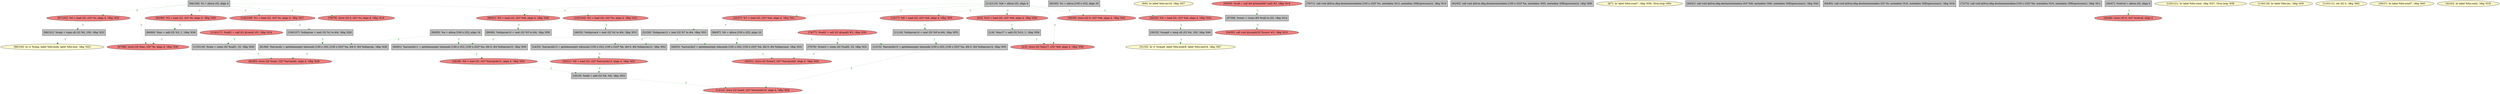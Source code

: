 
digraph G {


node181 [fillcolor=grey,label="[23/26]  %idxprom12 = zext i32 %7 to i64, !dbg !652",shape=rectangle,style=filled ]
node180 [fillcolor=grey,label="[98/101]  %cmp = icmp ult i32 %0, 100, !dbg !622",shape=rectangle,style=filled ]
node179 [fillcolor=lightcoral,label="[114/117]  %call1 = call i32 @rand() #3, !dbg !624",shape=ellipse,style=filled ]
node175 [fillcolor=lightcoral,label="[67/68]  store i32 %inc, i32* %i, align 4, !dbg !636",shape=ellipse,style=filled ]
node173 [fillcolor=lightcoral,label="[105/108]  %1 = load i32, i32* %i, align 4, !dbg !627",shape=ellipse,style=filled ]
node171 [fillcolor=lightcoral,label="[13/14]  store i32 %add, i32* %arrayidx15, align 4, !dbg !656",shape=ellipse,style=filled ]
node170 [fillcolor=lightcoral,label="[88/91]  %5 = load i32, i32* %i6, align 4, !dbg !648",shape=ellipse,style=filled ]
node169 [fillcolor=grey,label="[92/93]  %c = alloca [100 x i32], align 16",shape=rectangle,style=filled ]
node168 [fillcolor=grey,label="[106/107]  %idxprom = zext i32 %1 to i64, !dbg !628",shape=rectangle,style=filled ]
node165 [fillcolor=lightcoral,label="[38/39]  store i32 0, i32* %i6, align 4, !dbg !642",shape=ellipse,style=filled ]
node174 [fillcolor=lightcoral,label="[103/104]  %2 = load i32, i32* %i, align 4, !dbg !632",shape=ellipse,style=filled ]
node164 [fillcolor=lemonchiffon,label="[8/9]  br label %for.inc16, !dbg !657",shape=ellipse,style=filled ]
node159 [fillcolor=grey,label="[94/109]  %i = alloca i32, align 4",shape=rectangle,style=filled ]
node178 [fillcolor=grey,label="[1/4]  %inc17 = add i32 %10, 1, !dbg !658",shape=rectangle,style=filled ]
node177 [fillcolor=lemonchiffon,label="[31/32]  br i1 %cmp8, label %for.body9, label %for.end18, !dbg !647",shape=ellipse,style=filled ]
node136 [fillcolor=lemonchiffon,label="[99/100]  br i1 %cmp, label %for.body, label %for.end, !dbg !623",shape=ellipse,style=filled ]
node161 [fillcolor=lightcoral,label="[28/29]  %6 = load i32, i32* %arrayidx11, align 4, !dbg !650",shape=ellipse,style=filled ]
node129 [fillcolor=lightcoral,label="[56/59]  %call = call i64 @time(i64* null) #3, !dbg !614",shape=ellipse,style=filled ]
node130 [fillcolor=grey,label="[70/71]  call void @llvm.dbg.declare(metadata [100 x i32]* %c, metadata !612, metadata !DIExpression()), !dbg !613",shape=rectangle,style=filled ]
node125 [fillcolor=grey,label="[62/63]  call void @llvm.dbg.declare(metadata [100 x i32]* %a, metadata !605, metadata !DIExpression()), !dbg !609",shape=rectangle,style=filled ]
node163 [fillcolor=lemonchiffon,label="[6/7]  br label %for.cond7, !dbg !659, !llvm.loop !660",shape=ellipse,style=filled ]
node135 [fillcolor=grey,label="[57/58]  %conv = trunc i64 %call to i32, !dbg !614",shape=rectangle,style=filled ]
node160 [fillcolor=grey,label="[40/41]  call void @llvm.dbg.declare(metadata i32* %i6, metadata !640, metadata !DIExpression()), !dbg !642",shape=rectangle,style=filled ]
node132 [fillcolor=lightcoral,label="[2/3]  store i32 %inc17, i32* %i6, align 4, !dbg !658",shape=ellipse,style=filled ]
node137 [fillcolor=grey,label="[81/84]  %arrayidx = getelementptr inbounds [100 x i32], [100 x i32]* %a, i64 0, i64 %idxprom, !dbg !628",shape=rectangle,style=filled ]
node162 [fillcolor=grey,label="[11/16]  %idxprom14 = zext i32 %9 to i64, !dbg !655",shape=rectangle,style=filled ]
node142 [fillcolor=grey,label="[75/76]  %rem3 = urem i32 %call2, 10, !dbg !631",shape=rectangle,style=filled ]
node150 [fillcolor=grey,label="[30/33]  %cmp8 = icmp ult i32 %4, 100, !dbg !646",shape=rectangle,style=filled ]
node154 [fillcolor=lightcoral,label="[10/17]  %9 = load i32, i32* %i6, align 4, !dbg !654",shape=ellipse,style=filled ]
node152 [fillcolor=lightcoral,label="[74/77]  %call2 = call i32 @rand() #3, !dbg !630",shape=ellipse,style=filled ]
node167 [fillcolor=lightcoral,label="[50/51]  store i32 %rem3, i32* %arrayidx5, align 4, !dbg !634",shape=ellipse,style=filled ]
node128 [fillcolor=grey,label="[66/69]  %inc = add i32 %3, 1, !dbg !636",shape=rectangle,style=filled ]
node166 [fillcolor=lightcoral,label="[20/21]  %8 = load i32, i32* %arrayidx13, align 4, !dbg !652",shape=ellipse,style=filled ]
node127 [fillcolor=grey,label="[64/65]  call void @llvm.dbg.declare(metadata i32* %i, metadata !616, metadata !DIExpression()), !dbg !618",shape=rectangle,style=filled ]
node131 [fillcolor=grey,label="[72/73]  call void @llvm.dbg.declare(metadata [100 x i32]* %b, metadata !610, metadata !DIExpression()), !dbg !611",shape=rectangle,style=filled ]
node149 [fillcolor=grey,label="[18/19]  %add = add i32 %6, %8, !dbg !653",shape=rectangle,style=filled ]
node134 [fillcolor=grey,label="[80/85]  %a = alloca [100 x i32], align 16",shape=rectangle,style=filled ]
node122 [fillcolor=grey,label="[49/52]  %arrayidx5 = getelementptr inbounds [100 x i32], [100 x i32]* %b, i64 0, i64 %idxprom4, !dbg !633",shape=rectangle,style=filled ]
node124 [fillcolor=grey,label="[60/61]  %arrayidx11 = getelementptr inbounds [100 x i32], [100 x i32]* %a, i64 0, i64 %idxprom10, !dbg !650",shape=rectangle,style=filled ]
node158 [fillcolor=lightcoral,label="[0/5]  %10 = load i32, i32* %i6, align 4, !dbg !658",shape=ellipse,style=filled ]
node133 [fillcolor=lightcoral,label="[78/79]  store i32 0, i32* %i, align 4, !dbg !618",shape=ellipse,style=filled ]
node182 [fillcolor=grey,label="[12/15]  %arrayidx15 = getelementptr inbounds [100 x i32], [100 x i32]* %a, i64 0, i64 %idxprom14, !dbg !655",shape=rectangle,style=filled ]
node126 [fillcolor=grey,label="[48/53]  %idxprom4 = zext i32 %2 to i64, !dbg !633",shape=rectangle,style=filled ]
node123 [fillcolor=lightcoral,label="[54/55]  call void @srand(i32 %conv) #3, !dbg !615",shape=ellipse,style=filled ]
node138 [fillcolor=lightcoral,label="[95/96]  %3 = load i32, i32* %i, align 4, !dbg !636",shape=ellipse,style=filled ]
node139 [fillcolor=grey,label="[86/87]  %b = alloca [100 x i32], align 16",shape=rectangle,style=filled ]
node141 [fillcolor=grey,label="[115/116]  %rem = urem i32 %call1, 10, !dbg !626",shape=rectangle,style=filled ]
node176 [fillcolor=lightcoral,label="[82/83]  store i32 %rem, i32* %arrayidx, align 4, !dbg !629",shape=ellipse,style=filled ]
node156 [fillcolor=grey,label="[24/25]  %arrayidx13 = getelementptr inbounds [100 x i32], [100 x i32]* %b, i64 0, i64 %idxprom12, !dbg !652",shape=rectangle,style=filled ]
node151 [fillcolor=lightcoral,label="[45/46]  store i32 0, i32* %retval, align 4",shape=ellipse,style=filled ]
node140 [fillcolor=grey,label="[89/90]  %idxprom10 = zext i32 %5 to i64, !dbg !650",shape=rectangle,style=filled ]
node143 [fillcolor=lemonchiffon,label="[120/121]  br label %for.cond, !dbg !637, !llvm.loop !638",shape=ellipse,style=filled ]
node148 [fillcolor=lightcoral,label="[34/35]  %4 = load i32, i32* %i6, align 4, !dbg !644",shape=ellipse,style=filled ]
node144 [fillcolor=lemonchiffon,label="[118/119]  br label %for.inc, !dbg !635",shape=ellipse,style=filled ]
node145 [fillcolor=lemonchiffon,label="[110/111]  ret i32 0, !dbg !662",shape=ellipse,style=filled ]
node172 [fillcolor=lightcoral,label="[97/102]  %0 = load i32, i32* %i, align 4, !dbg !620",shape=ellipse,style=filled ]
node147 [fillcolor=lemonchiffon,label="[36/37]  br label %for.cond7, !dbg !643",shape=ellipse,style=filled ]
node155 [fillcolor=lemonchiffon,label="[42/43]  br label %for.cond, !dbg !619",shape=ellipse,style=filled ]
node146 [fillcolor=grey,label="[112/113]  %i6 = alloca i32, align 4",shape=rectangle,style=filled ]
node153 [fillcolor=lightcoral,label="[22/27]  %7 = load i32, i32* %i6, align 4, !dbg !651",shape=ellipse,style=filled ]
node157 [fillcolor=grey,label="[44/47]  %retval = alloca i32, align 4",shape=rectangle,style=filled ]

node146->node153 [style=dotted,color=forestgreen,label="T",fontcolor=forestgreen ]
node159->node172 [style=dotted,color=forestgreen,label="T",fontcolor=forestgreen ]
node166->node149 [style=dotted,color=forestgreen,label="T",fontcolor=forestgreen ]
node159->node175 [style=dotted,color=forestgreen,label="T",fontcolor=forestgreen ]
node159->node174 [style=dotted,color=forestgreen,label="T",fontcolor=forestgreen ]
node178->node132 [style=dotted,color=forestgreen,label="T",fontcolor=forestgreen ]
node156->node166 [style=dotted,color=forestgreen,label="T",fontcolor=forestgreen ]
node148->node150 [style=dotted,color=forestgreen,label="T",fontcolor=forestgreen ]
node146->node158 [style=dotted,color=forestgreen,label="T",fontcolor=forestgreen ]
node149->node171 [style=dotted,color=forestgreen,label="T",fontcolor=forestgreen ]
node141->node176 [style=dotted,color=forestgreen,label="T",fontcolor=forestgreen ]
node181->node156 [style=dotted,color=forestgreen,label="T",fontcolor=forestgreen ]
node159->node173 [style=dotted,color=forestgreen,label="T",fontcolor=forestgreen ]
node153->node181 [style=dotted,color=forestgreen,label="T",fontcolor=forestgreen ]
node134->node137 [style=dotted,color=forestgreen,label="T",fontcolor=forestgreen ]
node126->node122 [style=dotted,color=forestgreen,label="T",fontcolor=forestgreen ]
node134->node182 [style=dotted,color=forestgreen,label="T",fontcolor=forestgreen ]
node138->node128 [style=dotted,color=forestgreen,label="T",fontcolor=forestgreen ]
node122->node167 [style=dotted,color=forestgreen,label="T",fontcolor=forestgreen ]
node124->node161 [style=dotted,color=forestgreen,label="T",fontcolor=forestgreen ]
node172->node180 [style=dotted,color=forestgreen,label="T",fontcolor=forestgreen ]
node173->node168 [style=dotted,color=forestgreen,label="T",fontcolor=forestgreen ]
node139->node122 [style=dotted,color=forestgreen,label="T",fontcolor=forestgreen ]
node150->node177 [style=dotted,color=forestgreen,label="T",fontcolor=forestgreen ]
node159->node138 [style=dotted,color=forestgreen,label="T",fontcolor=forestgreen ]
node139->node156 [style=dotted,color=forestgreen,label="T",fontcolor=forestgreen ]
node161->node149 [style=dotted,color=forestgreen,label="T",fontcolor=forestgreen ]
node180->node136 [style=dotted,color=forestgreen,label="T",fontcolor=forestgreen ]
node146->node165 [style=dotted,color=forestgreen,label="T",fontcolor=forestgreen ]
node146->node170 [style=dotted,color=forestgreen,label="T",fontcolor=forestgreen ]
node159->node133 [style=dotted,color=forestgreen,label="T",fontcolor=forestgreen ]
node179->node141 [style=dotted,color=forestgreen,label="T",fontcolor=forestgreen ]
node168->node137 [style=dotted,color=forestgreen,label="T",fontcolor=forestgreen ]
node129->node135 [style=dotted,color=forestgreen,label="T",fontcolor=forestgreen ]
node142->node167 [style=dotted,color=forestgreen,label="T",fontcolor=forestgreen ]
node146->node148 [style=dotted,color=forestgreen,label="T",fontcolor=forestgreen ]
node128->node175 [style=dotted,color=forestgreen,label="T",fontcolor=forestgreen ]
node137->node176 [style=dotted,color=forestgreen,label="T",fontcolor=forestgreen ]
node135->node123 [style=dotted,color=forestgreen,label="T",fontcolor=forestgreen ]
node146->node132 [style=dotted,color=forestgreen,label="T",fontcolor=forestgreen ]
node140->node124 [style=dotted,color=forestgreen,label="T",fontcolor=forestgreen ]
node170->node140 [style=dotted,color=forestgreen,label="T",fontcolor=forestgreen ]
node154->node162 [style=dotted,color=forestgreen,label="T",fontcolor=forestgreen ]
node146->node154 [style=dotted,color=forestgreen,label="T",fontcolor=forestgreen ]
node152->node142 [style=dotted,color=forestgreen,label="T",fontcolor=forestgreen ]
node182->node171 [style=dotted,color=forestgreen,label="T",fontcolor=forestgreen ]
node134->node124 [style=dotted,color=forestgreen,label="T",fontcolor=forestgreen ]
node157->node151 [style=dotted,color=forestgreen,label="T",fontcolor=forestgreen ]
node162->node182 [style=dotted,color=forestgreen,label="T",fontcolor=forestgreen ]
node158->node178 [style=dotted,color=forestgreen,label="T",fontcolor=forestgreen ]
node174->node126 [style=dotted,color=forestgreen,label="T",fontcolor=forestgreen ]


}
